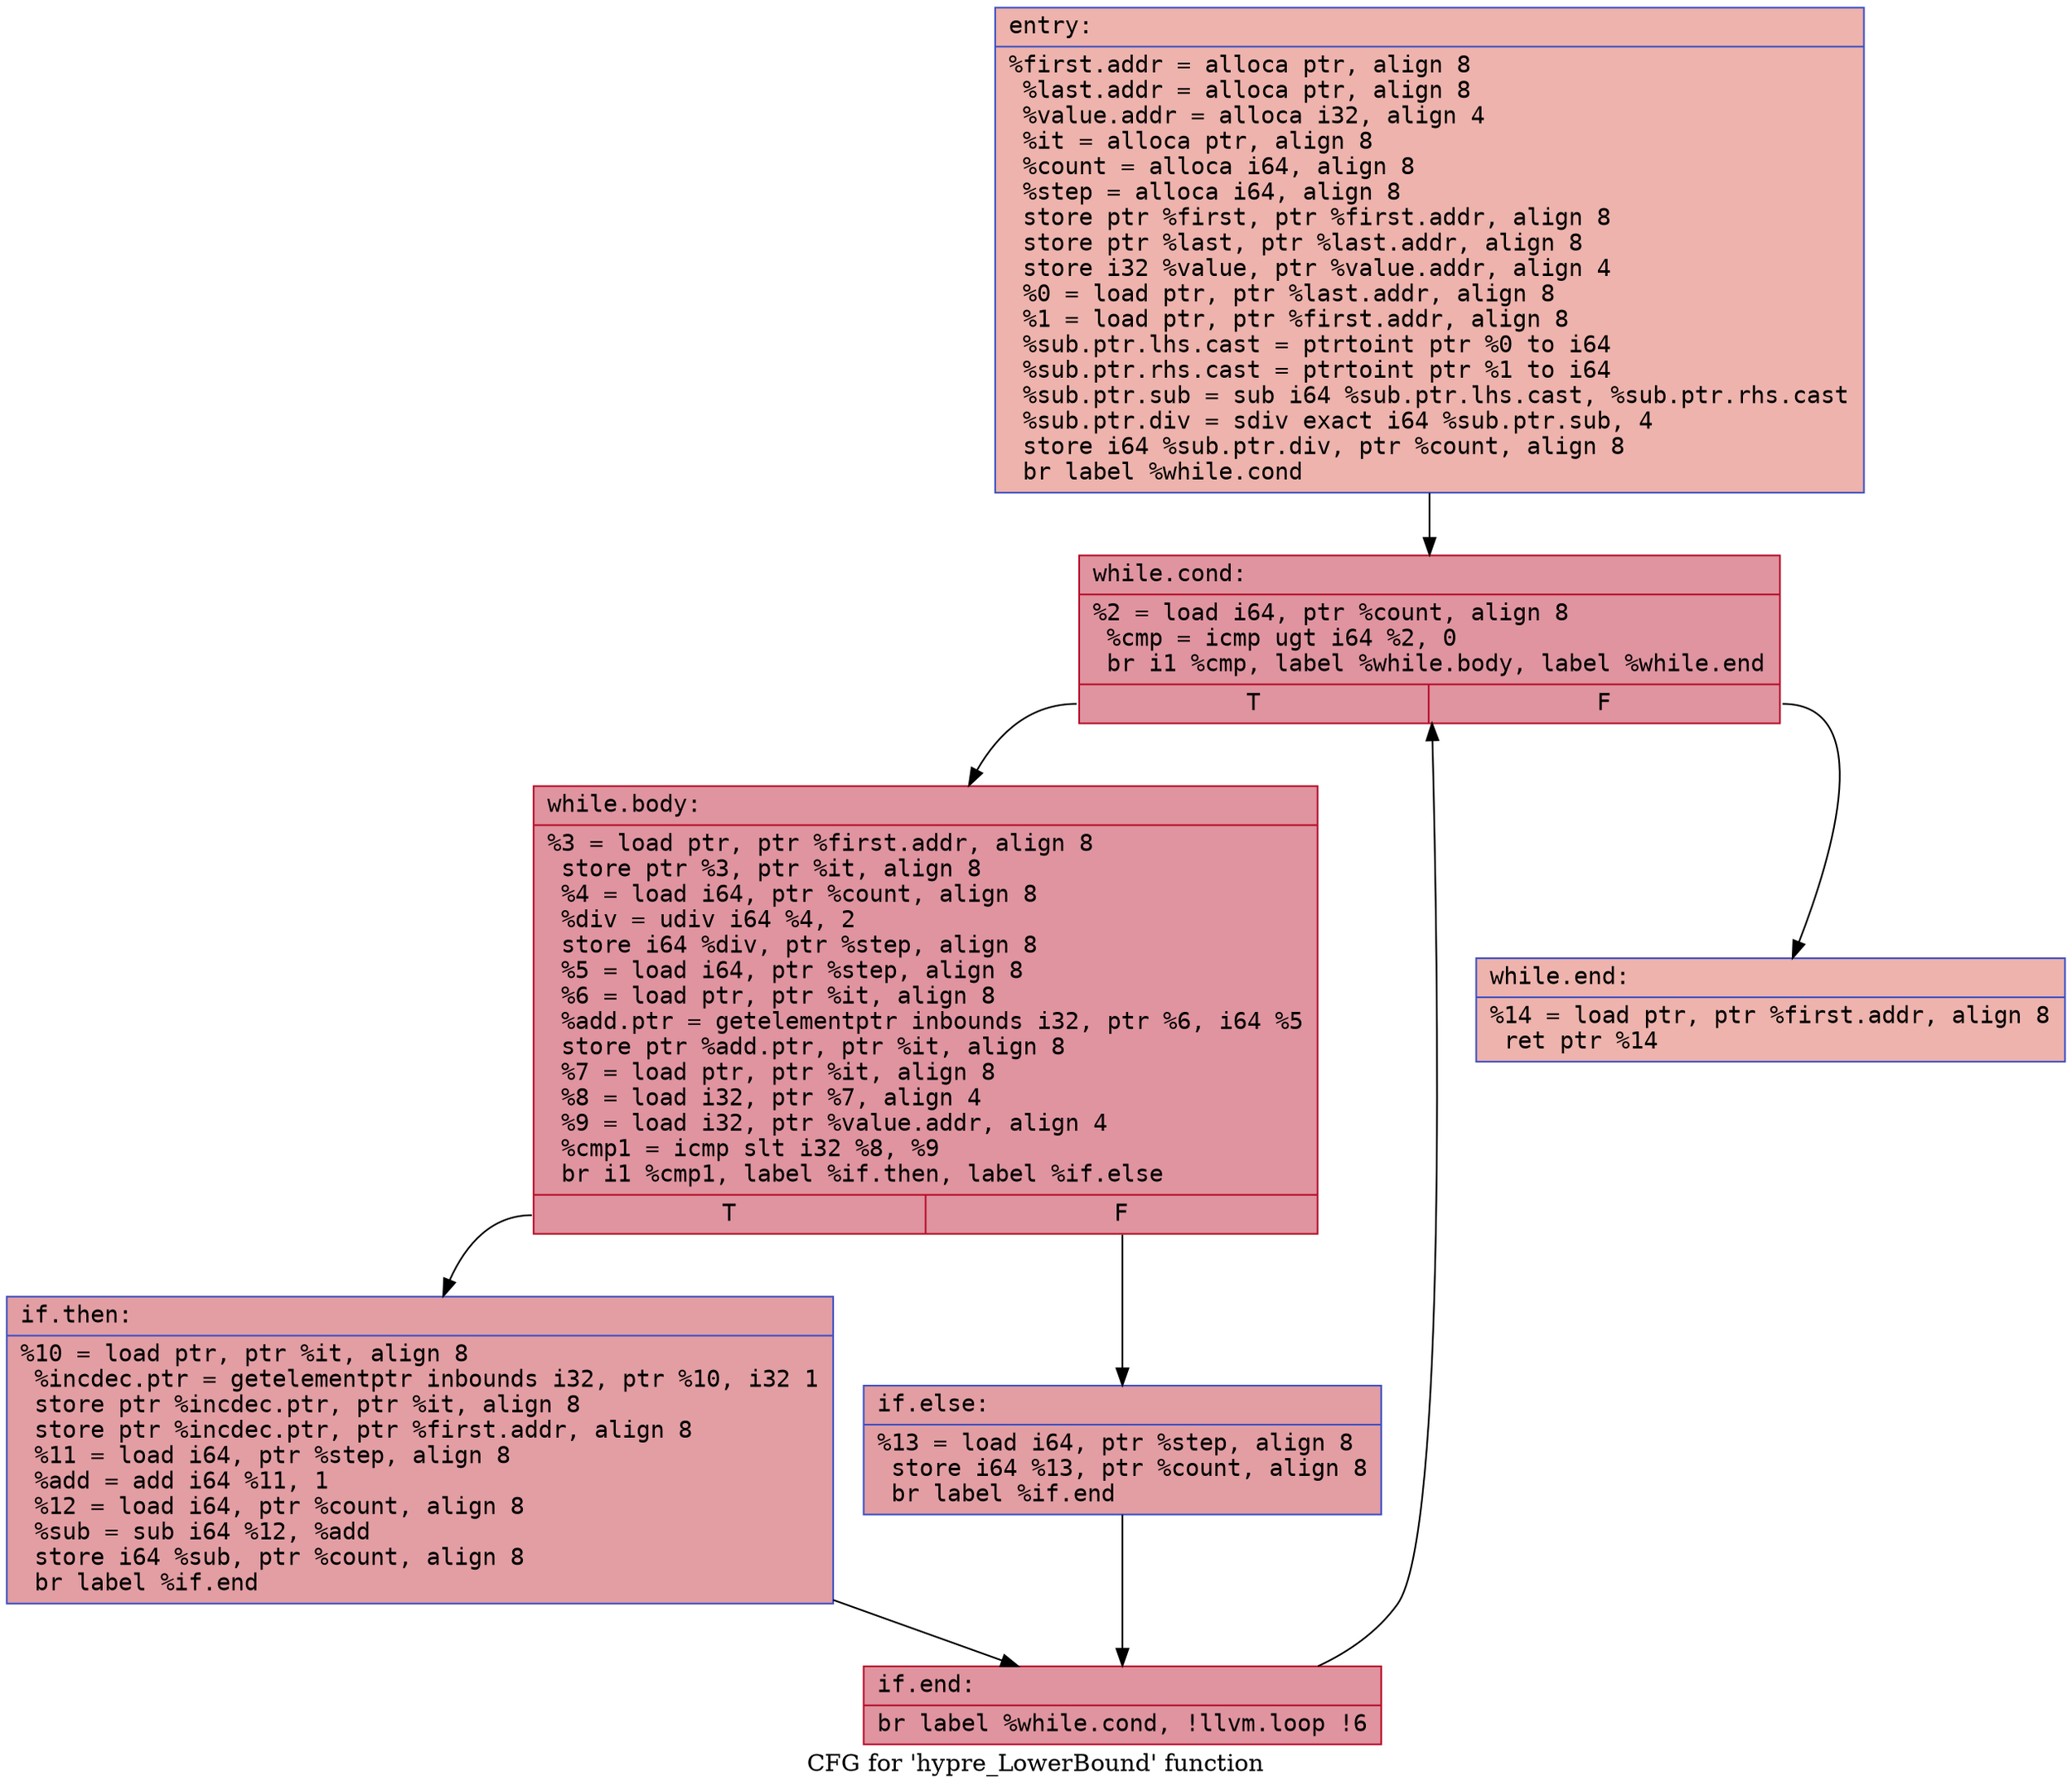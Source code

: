 digraph "CFG for 'hypre_LowerBound' function" {
	label="CFG for 'hypre_LowerBound' function";

	Node0x5562f0b504b0 [shape=record,color="#3d50c3ff", style=filled, fillcolor="#d6524470" fontname="Courier",label="{entry:\l|  %first.addr = alloca ptr, align 8\l  %last.addr = alloca ptr, align 8\l  %value.addr = alloca i32, align 4\l  %it = alloca ptr, align 8\l  %count = alloca i64, align 8\l  %step = alloca i64, align 8\l  store ptr %first, ptr %first.addr, align 8\l  store ptr %last, ptr %last.addr, align 8\l  store i32 %value, ptr %value.addr, align 4\l  %0 = load ptr, ptr %last.addr, align 8\l  %1 = load ptr, ptr %first.addr, align 8\l  %sub.ptr.lhs.cast = ptrtoint ptr %0 to i64\l  %sub.ptr.rhs.cast = ptrtoint ptr %1 to i64\l  %sub.ptr.sub = sub i64 %sub.ptr.lhs.cast, %sub.ptr.rhs.cast\l  %sub.ptr.div = sdiv exact i64 %sub.ptr.sub, 4\l  store i64 %sub.ptr.div, ptr %count, align 8\l  br label %while.cond\l}"];
	Node0x5562f0b504b0 -> Node0x5562f0b510d0[tooltip="entry -> while.cond\nProbability 100.00%" ];
	Node0x5562f0b510d0 [shape=record,color="#b70d28ff", style=filled, fillcolor="#b70d2870" fontname="Courier",label="{while.cond:\l|  %2 = load i64, ptr %count, align 8\l  %cmp = icmp ugt i64 %2, 0\l  br i1 %cmp, label %while.body, label %while.end\l|{<s0>T|<s1>F}}"];
	Node0x5562f0b510d0:s0 -> Node0x5562f0b512f0[tooltip="while.cond -> while.body\nProbability 96.88%" ];
	Node0x5562f0b510d0:s1 -> Node0x5562f0b51370[tooltip="while.cond -> while.end\nProbability 3.12%" ];
	Node0x5562f0b512f0 [shape=record,color="#b70d28ff", style=filled, fillcolor="#b70d2870" fontname="Courier",label="{while.body:\l|  %3 = load ptr, ptr %first.addr, align 8\l  store ptr %3, ptr %it, align 8\l  %4 = load i64, ptr %count, align 8\l  %div = udiv i64 %4, 2\l  store i64 %div, ptr %step, align 8\l  %5 = load i64, ptr %step, align 8\l  %6 = load ptr, ptr %it, align 8\l  %add.ptr = getelementptr inbounds i32, ptr %6, i64 %5\l  store ptr %add.ptr, ptr %it, align 8\l  %7 = load ptr, ptr %it, align 8\l  %8 = load i32, ptr %7, align 4\l  %9 = load i32, ptr %value.addr, align 4\l  %cmp1 = icmp slt i32 %8, %9\l  br i1 %cmp1, label %if.then, label %if.else\l|{<s0>T|<s1>F}}"];
	Node0x5562f0b512f0:s0 -> Node0x5562f0b4cbb0[tooltip="while.body -> if.then\nProbability 50.00%" ];
	Node0x5562f0b512f0:s1 -> Node0x5562f0b4cc20[tooltip="while.body -> if.else\nProbability 50.00%" ];
	Node0x5562f0b4cbb0 [shape=record,color="#3d50c3ff", style=filled, fillcolor="#be242e70" fontname="Courier",label="{if.then:\l|  %10 = load ptr, ptr %it, align 8\l  %incdec.ptr = getelementptr inbounds i32, ptr %10, i32 1\l  store ptr %incdec.ptr, ptr %it, align 8\l  store ptr %incdec.ptr, ptr %first.addr, align 8\l  %11 = load i64, ptr %step, align 8\l  %add = add i64 %11, 1\l  %12 = load i64, ptr %count, align 8\l  %sub = sub i64 %12, %add\l  store i64 %sub, ptr %count, align 8\l  br label %if.end\l}"];
	Node0x5562f0b4cbb0 -> Node0x5562f0b4d300[tooltip="if.then -> if.end\nProbability 100.00%" ];
	Node0x5562f0b4cc20 [shape=record,color="#3d50c3ff", style=filled, fillcolor="#be242e70" fontname="Courier",label="{if.else:\l|  %13 = load i64, ptr %step, align 8\l  store i64 %13, ptr %count, align 8\l  br label %if.end\l}"];
	Node0x5562f0b4cc20 -> Node0x5562f0b4d300[tooltip="if.else -> if.end\nProbability 100.00%" ];
	Node0x5562f0b4d300 [shape=record,color="#b70d28ff", style=filled, fillcolor="#b70d2870" fontname="Courier",label="{if.end:\l|  br label %while.cond, !llvm.loop !6\l}"];
	Node0x5562f0b4d300 -> Node0x5562f0b510d0[tooltip="if.end -> while.cond\nProbability 100.00%" ];
	Node0x5562f0b51370 [shape=record,color="#3d50c3ff", style=filled, fillcolor="#d6524470" fontname="Courier",label="{while.end:\l|  %14 = load ptr, ptr %first.addr, align 8\l  ret ptr %14\l}"];
}

